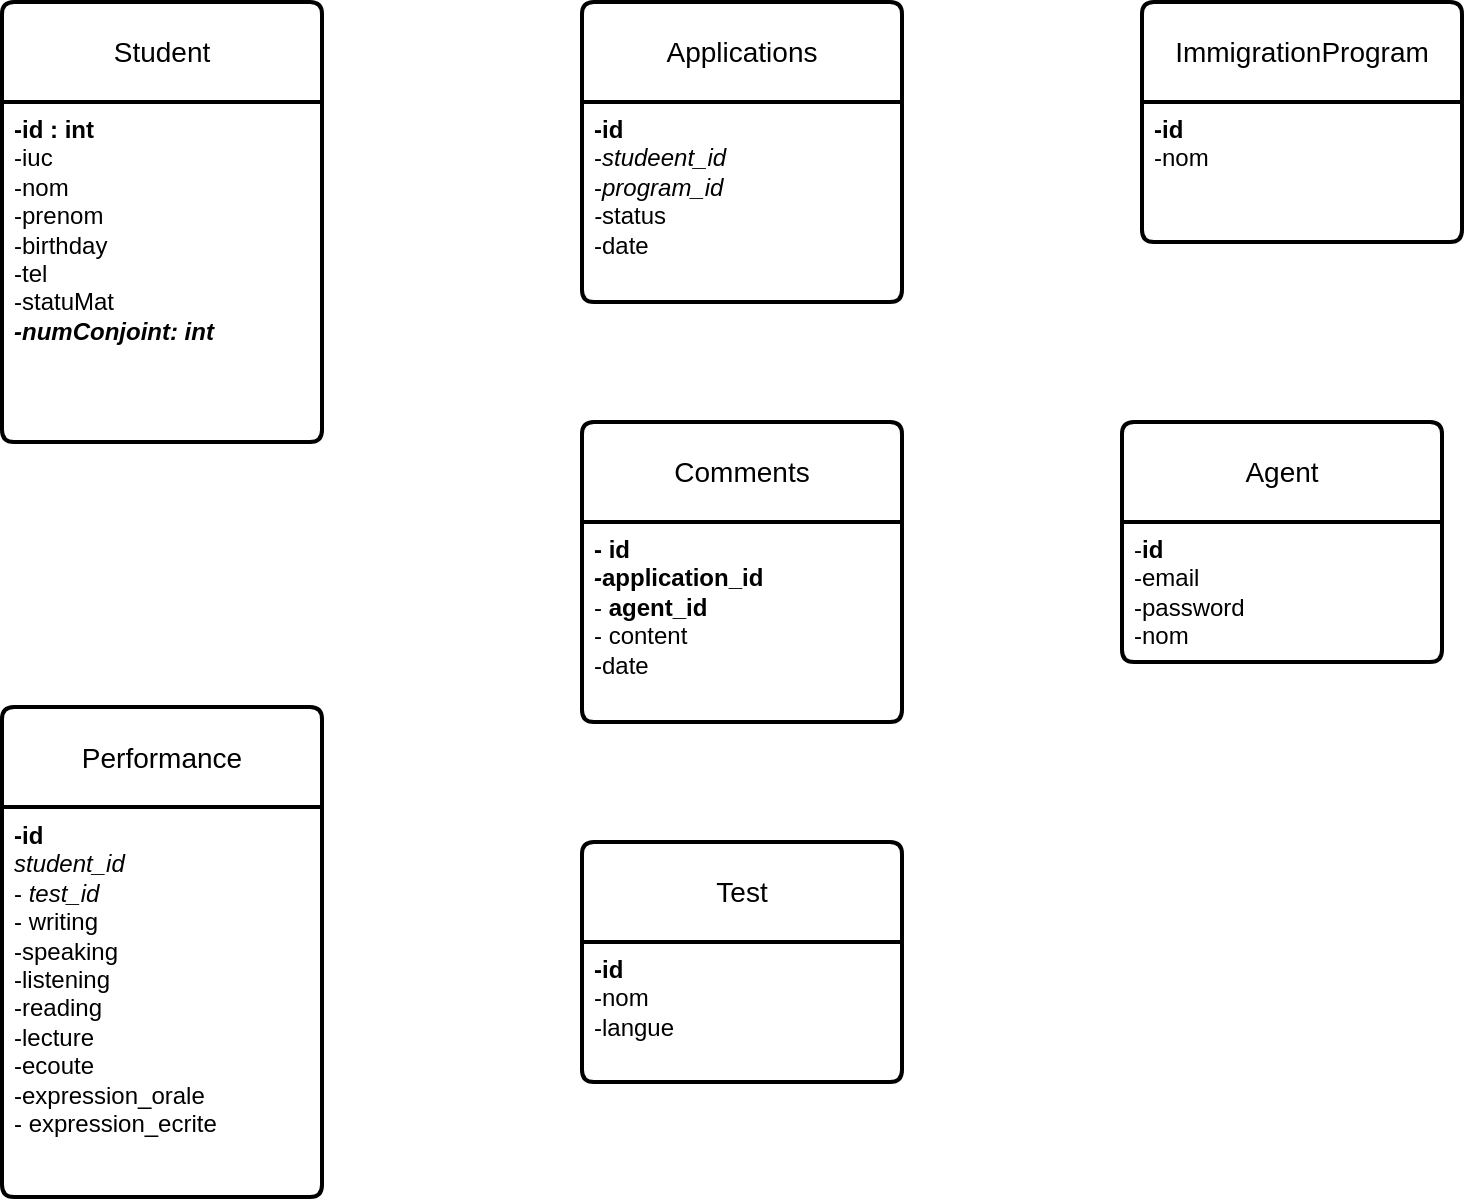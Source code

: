 <mxfile version="24.1.0" type="device" pages="2">
  <diagram name="Page-1" id="ZYS_nYWXoygE1eGPLvvt">
    <mxGraphModel dx="1038" dy="704" grid="1" gridSize="10" guides="1" tooltips="1" connect="1" arrows="1" fold="1" page="1" pageScale="1" pageWidth="827" pageHeight="1169" math="0" shadow="0">
      <root>
        <mxCell id="0" />
        <mxCell id="1" parent="0" />
        <mxCell id="onTtspB6alNkUNN34Urd-1" value="Comments" style="swimlane;childLayout=stackLayout;horizontal=1;startSize=50;horizontalStack=0;rounded=1;fontSize=14;fontStyle=0;strokeWidth=2;resizeParent=0;resizeLast=1;shadow=0;dashed=0;align=center;arcSize=4;whiteSpace=wrap;html=1;" parent="1" vertex="1">
          <mxGeometry x="330" y="290" width="160" height="150" as="geometry" />
        </mxCell>
        <mxCell id="onTtspB6alNkUNN34Urd-2" value="&lt;b&gt;- id&lt;br&gt;&lt;i&gt;-&lt;/i&gt;application_id&lt;br&gt;&lt;/b&gt;- &lt;b style=&quot;&quot;&gt;agent_id&lt;/b&gt;&lt;br&gt;- content&lt;br&gt;-date&lt;div&gt;&lt;br&gt;&lt;/div&gt;" style="align=left;strokeColor=none;fillColor=none;spacingLeft=4;fontSize=12;verticalAlign=top;resizable=0;rotatable=0;part=1;html=1;" parent="onTtspB6alNkUNN34Urd-1" vertex="1">
          <mxGeometry y="50" width="160" height="100" as="geometry" />
        </mxCell>
        <mxCell id="onTtspB6alNkUNN34Urd-3" value="Student" style="swimlane;childLayout=stackLayout;horizontal=1;startSize=50;horizontalStack=0;rounded=1;fontSize=14;fontStyle=0;strokeWidth=2;resizeParent=0;resizeLast=1;shadow=0;dashed=0;align=center;arcSize=4;whiteSpace=wrap;html=1;" parent="1" vertex="1">
          <mxGeometry x="40" y="80" width="160" height="220" as="geometry" />
        </mxCell>
        <mxCell id="onTtspB6alNkUNN34Urd-4" value="&lt;b&gt;-id : int&lt;br&gt;&lt;/b&gt;-iuc&lt;br&gt;-nom&lt;br&gt;-prenom&lt;br&gt;-birthday&lt;br&gt;-tel&lt;br&gt;-statuMat&lt;br&gt;&lt;b&gt;&lt;i&gt;-numConjoint: int&lt;br&gt;&lt;/i&gt;&lt;/b&gt;&lt;div&gt;&lt;br&gt;&lt;/div&gt;" style="align=left;strokeColor=none;fillColor=none;spacingLeft=4;fontSize=12;verticalAlign=top;resizable=0;rotatable=0;part=1;html=1;" parent="onTtspB6alNkUNN34Urd-3" vertex="1">
          <mxGeometry y="50" width="160" height="170" as="geometry" />
        </mxCell>
        <mxCell id="1hzJu3GwPQB5NrW4kbHI-1" value="Test" style="swimlane;childLayout=stackLayout;horizontal=1;startSize=50;horizontalStack=0;rounded=1;fontSize=14;fontStyle=0;strokeWidth=2;resizeParent=0;resizeLast=1;shadow=0;dashed=0;align=center;arcSize=4;whiteSpace=wrap;html=1;" parent="1" vertex="1">
          <mxGeometry x="330" y="500" width="160" height="120" as="geometry" />
        </mxCell>
        <mxCell id="1hzJu3GwPQB5NrW4kbHI-2" value="&lt;b&gt;-id&lt;br&gt;&lt;/b&gt;-nom&lt;br&gt;-langue" style="align=left;strokeColor=none;fillColor=none;spacingLeft=4;fontSize=12;verticalAlign=top;resizable=0;rotatable=0;part=1;html=1;" parent="1hzJu3GwPQB5NrW4kbHI-1" vertex="1">
          <mxGeometry y="50" width="160" height="70" as="geometry" />
        </mxCell>
        <mxCell id="1hzJu3GwPQB5NrW4kbHI-3" value="Agent" style="swimlane;childLayout=stackLayout;horizontal=1;startSize=50;horizontalStack=0;rounded=1;fontSize=14;fontStyle=0;strokeWidth=2;resizeParent=0;resizeLast=1;shadow=0;dashed=0;align=center;arcSize=4;whiteSpace=wrap;html=1;" parent="1" vertex="1">
          <mxGeometry x="600" y="290" width="160" height="120" as="geometry" />
        </mxCell>
        <mxCell id="1hzJu3GwPQB5NrW4kbHI-4" value="-&lt;b&gt;id&lt;/b&gt;&lt;br&gt;-email&lt;br&gt;-password&lt;br&gt;-nom" style="align=left;strokeColor=none;fillColor=none;spacingLeft=4;fontSize=12;verticalAlign=top;resizable=0;rotatable=0;part=1;html=1;" parent="1hzJu3GwPQB5NrW4kbHI-3" vertex="1">
          <mxGeometry y="50" width="160" height="70" as="geometry" />
        </mxCell>
        <mxCell id="1hzJu3GwPQB5NrW4kbHI-5" value="Applications" style="swimlane;childLayout=stackLayout;horizontal=1;startSize=50;horizontalStack=0;rounded=1;fontSize=14;fontStyle=0;strokeWidth=2;resizeParent=0;resizeLast=1;shadow=0;dashed=0;align=center;arcSize=4;whiteSpace=wrap;html=1;" parent="1" vertex="1">
          <mxGeometry x="330" y="80" width="160" height="150" as="geometry" />
        </mxCell>
        <mxCell id="1hzJu3GwPQB5NrW4kbHI-6" value="&lt;b&gt;-id&lt;br&gt;&lt;/b&gt;-&lt;i&gt;studeent_id&lt;/i&gt;&lt;br&gt;-&lt;i&gt;program_id&lt;br&gt;-&lt;/i&gt;status&lt;br&gt;-date" style="align=left;strokeColor=none;fillColor=none;spacingLeft=4;fontSize=12;verticalAlign=top;resizable=0;rotatable=0;part=1;html=1;" parent="1hzJu3GwPQB5NrW4kbHI-5" vertex="1">
          <mxGeometry y="50" width="160" height="100" as="geometry" />
        </mxCell>
        <mxCell id="1hzJu3GwPQB5NrW4kbHI-7" value="ImmigrationProgram" style="swimlane;childLayout=stackLayout;horizontal=1;startSize=50;horizontalStack=0;rounded=1;fontSize=14;fontStyle=0;strokeWidth=2;resizeParent=0;resizeLast=1;shadow=0;dashed=0;align=center;arcSize=4;whiteSpace=wrap;html=1;" parent="1" vertex="1">
          <mxGeometry x="610" y="80" width="160" height="120" as="geometry" />
        </mxCell>
        <mxCell id="1hzJu3GwPQB5NrW4kbHI-8" value="&lt;b&gt;-id&lt;br&gt;&lt;/b&gt;-nom" style="align=left;strokeColor=none;fillColor=none;spacingLeft=4;fontSize=12;verticalAlign=top;resizable=0;rotatable=0;part=1;html=1;" parent="1hzJu3GwPQB5NrW4kbHI-7" vertex="1">
          <mxGeometry y="50" width="160" height="70" as="geometry" />
        </mxCell>
        <mxCell id="1hzJu3GwPQB5NrW4kbHI-9" value="Performance" style="swimlane;childLayout=stackLayout;horizontal=1;startSize=50;horizontalStack=0;rounded=1;fontSize=14;fontStyle=0;strokeWidth=2;resizeParent=0;resizeLast=1;shadow=0;dashed=0;align=center;arcSize=4;whiteSpace=wrap;html=1;" parent="1" vertex="1">
          <mxGeometry x="40" y="432.5" width="160" height="245" as="geometry" />
        </mxCell>
        <mxCell id="1hzJu3GwPQB5NrW4kbHI-10" value="&lt;b&gt;-id&lt;br&gt;&lt;/b&gt;&lt;i&gt;student_id&lt;/i&gt;&lt;br&gt;- &lt;i&gt;test_id&lt;/i&gt;&lt;br&gt;- writing&lt;br&gt;-speaking&lt;br&gt;-listening&lt;br&gt;-reading&lt;br&gt;-lecture&lt;br&gt;-ecoute&lt;br&gt;-expression_orale&lt;br&gt;- expression_ecrite&lt;br&gt;&lt;br&gt;&lt;div&gt;&lt;br&gt;&lt;/div&gt;" style="align=left;strokeColor=none;fillColor=none;spacingLeft=4;fontSize=12;verticalAlign=top;resizable=0;rotatable=0;part=1;html=1;" parent="1hzJu3GwPQB5NrW4kbHI-9" vertex="1">
          <mxGeometry y="50" width="160" height="195" as="geometry" />
        </mxCell>
      </root>
    </mxGraphModel>
  </diagram>
  <diagram id="2lZlCgDphC3g3gNqm0PT" name="Page-2">
    <mxGraphModel dx="1038" dy="704" grid="1" gridSize="10" guides="1" tooltips="1" connect="1" arrows="1" fold="1" page="1" pageScale="1" pageWidth="827" pageHeight="1169" math="0" shadow="0">
      <root>
        <mxCell id="0" />
        <mxCell id="1" parent="0" />
        <mxCell id="QUxkYHC4CePe75ChJZiU-12" value="effectue" style="rounded=0;orthogonalLoop=1;jettySize=auto;html=1;entryX=0;entryY=0.5;entryDx=0;entryDy=0;" edge="1" parent="1" source="QUxkYHC4CePe75ChJZiU-2" target="QUxkYHC4CePe75ChJZiU-21">
          <mxGeometry relative="1" as="geometry">
            <mxPoint x="250" y="120" as="targetPoint" />
          </mxGeometry>
        </mxCell>
        <mxCell id="QUxkYHC4CePe75ChJZiU-2" value="Client" style="swimlane;fontStyle=0;childLayout=stackLayout;horizontal=1;startSize=26;fillColor=none;horizontalStack=0;resizeParent=1;resizeParentMax=0;resizeLast=0;collapsible=1;marginBottom=0;whiteSpace=wrap;html=1;" vertex="1" parent="1">
          <mxGeometry x="20" y="107" width="140" height="104" as="geometry" />
        </mxCell>
        <mxCell id="QUxkYHC4CePe75ChJZiU-3" value="+ id: entier" style="text;strokeColor=none;fillColor=none;align=left;verticalAlign=top;spacingLeft=4;spacingRight=4;overflow=hidden;rotatable=0;points=[[0,0.5],[1,0.5]];portConstraint=eastwest;whiteSpace=wrap;html=1;" vertex="1" parent="QUxkYHC4CePe75ChJZiU-2">
          <mxGeometry y="26" width="140" height="26" as="geometry" />
        </mxCell>
        <mxCell id="QUxkYHC4CePe75ChJZiU-4" value="+ nom: chaine" style="text;strokeColor=none;fillColor=none;align=left;verticalAlign=top;spacingLeft=4;spacingRight=4;overflow=hidden;rotatable=0;points=[[0,0.5],[1,0.5]];portConstraint=eastwest;whiteSpace=wrap;html=1;" vertex="1" parent="QUxkYHC4CePe75ChJZiU-2">
          <mxGeometry y="52" width="140" height="26" as="geometry" />
        </mxCell>
        <mxCell id="QUxkYHC4CePe75ChJZiU-36" value="+ adresse: chaine" style="text;strokeColor=none;fillColor=none;align=left;verticalAlign=top;spacingLeft=4;spacingRight=4;overflow=hidden;rotatable=0;points=[[0,0.5],[1,0.5]];portConstraint=eastwest;whiteSpace=wrap;html=1;" vertex="1" parent="QUxkYHC4CePe75ChJZiU-2">
          <mxGeometry y="78" width="140" height="26" as="geometry" />
        </mxCell>
        <mxCell id="QUxkYHC4CePe75ChJZiU-6" value="Livre" style="swimlane;fontStyle=0;childLayout=stackLayout;horizontal=1;startSize=26;fillColor=none;horizontalStack=0;resizeParent=1;resizeParentMax=0;resizeLast=0;collapsible=1;marginBottom=0;whiteSpace=wrap;html=1;" vertex="1" parent="1">
          <mxGeometry x="640" y="78" width="140" height="156" as="geometry" />
        </mxCell>
        <mxCell id="QUxkYHC4CePe75ChJZiU-7" value="id: entier" style="text;strokeColor=none;fillColor=none;align=left;verticalAlign=top;spacingLeft=4;spacingRight=4;overflow=hidden;rotatable=0;points=[[0,0.5],[1,0.5]];portConstraint=eastwest;whiteSpace=wrap;html=1;" vertex="1" parent="QUxkYHC4CePe75ChJZiU-6">
          <mxGeometry y="26" width="140" height="26" as="geometry" />
        </mxCell>
        <mxCell id="QUxkYHC4CePe75ChJZiU-8" value="isbn : chaine" style="text;strokeColor=none;fillColor=none;align=left;verticalAlign=top;spacingLeft=4;spacingRight=4;overflow=hidden;rotatable=0;points=[[0,0.5],[1,0.5]];portConstraint=eastwest;whiteSpace=wrap;html=1;" vertex="1" parent="QUxkYHC4CePe75ChJZiU-6">
          <mxGeometry y="52" width="140" height="26" as="geometry" />
        </mxCell>
        <mxCell id="QUxkYHC4CePe75ChJZiU-9" value="titre : chaine" style="text;strokeColor=none;fillColor=none;align=left;verticalAlign=top;spacingLeft=4;spacingRight=4;overflow=hidden;rotatable=0;points=[[0,0.5],[1,0.5]];portConstraint=eastwest;whiteSpace=wrap;html=1;" vertex="1" parent="QUxkYHC4CePe75ChJZiU-6">
          <mxGeometry y="78" width="140" height="26" as="geometry" />
        </mxCell>
        <mxCell id="QUxkYHC4CePe75ChJZiU-39" value="dateAchat : date" style="text;strokeColor=none;fillColor=none;align=left;verticalAlign=top;spacingLeft=4;spacingRight=4;overflow=hidden;rotatable=0;points=[[0,0.5],[1,0.5]];portConstraint=eastwest;whiteSpace=wrap;html=1;" vertex="1" parent="QUxkYHC4CePe75ChJZiU-6">
          <mxGeometry y="104" width="140" height="26" as="geometry" />
        </mxCell>
        <mxCell id="QUxkYHC4CePe75ChJZiU-35" value="dateEdition : date" style="text;strokeColor=none;fillColor=none;align=left;verticalAlign=top;spacingLeft=4;spacingRight=4;overflow=hidden;rotatable=0;points=[[0,0.5],[1,0.5]];portConstraint=eastwest;whiteSpace=wrap;html=1;" vertex="1" parent="QUxkYHC4CePe75ChJZiU-6">
          <mxGeometry y="130" width="140" height="26" as="geometry" />
        </mxCell>
        <mxCell id="QUxkYHC4CePe75ChJZiU-13" style="rounded=0;orthogonalLoop=1;jettySize=auto;html=1;entryX=-0.023;entryY=0.094;entryDx=0;entryDy=0;entryPerimeter=0;exitX=1.04;exitY=0.135;exitDx=0;exitDy=0;exitPerimeter=0;" edge="1" parent="1" source="QUxkYHC4CePe75ChJZiU-20" target="QUxkYHC4CePe75ChJZiU-6">
          <mxGeometry relative="1" as="geometry">
            <mxPoint x="510" y="120" as="sourcePoint" />
          </mxGeometry>
        </mxCell>
        <mxCell id="QUxkYHC4CePe75ChJZiU-18" value="0..n" style="text;align=center;fontStyle=1;verticalAlign=middle;spacingLeft=3;spacingRight=3;strokeColor=none;rotatable=0;points=[[0,0.5],[1,0.5]];portConstraint=eastwest;html=1;" vertex="1" parent="1">
          <mxGeometry x="560" y="110" width="80" height="26" as="geometry" />
        </mxCell>
        <mxCell id="QUxkYHC4CePe75ChJZiU-19" value="0..10" style="text;align=center;fontStyle=1;verticalAlign=middle;spacingLeft=3;spacingRight=3;strokeColor=none;rotatable=0;points=[[0,0.5],[1,0.5]];portConstraint=eastwest;html=1;" vertex="1" parent="1">
          <mxGeometry x="150" y="150" width="80" height="26" as="geometry" />
        </mxCell>
        <mxCell id="QUxkYHC4CePe75ChJZiU-20" value="Emprunt" style="swimlane;fontStyle=0;childLayout=stackLayout;horizontal=1;startSize=26;fillColor=none;horizontalStack=0;resizeParent=1;resizeParentMax=0;resizeLast=0;collapsible=1;marginBottom=0;whiteSpace=wrap;html=1;" vertex="1" parent="1">
          <mxGeometry x="330" y="107" width="140" height="156" as="geometry" />
        </mxCell>
        <mxCell id="QUxkYHC4CePe75ChJZiU-21" value="date : date" style="text;strokeColor=none;fillColor=none;align=left;verticalAlign=top;spacingLeft=4;spacingRight=4;overflow=hidden;rotatable=0;points=[[0,0.5],[1,0.5]];portConstraint=eastwest;whiteSpace=wrap;html=1;" vertex="1" parent="QUxkYHC4CePe75ChJZiU-20">
          <mxGeometry y="26" width="140" height="26" as="geometry" />
        </mxCell>
        <mxCell id="QUxkYHC4CePe75ChJZiU-38" value="duree : entier [1 ... 15]" style="text;strokeColor=none;fillColor=none;align=left;verticalAlign=top;spacingLeft=4;spacingRight=4;overflow=hidden;rotatable=0;points=[[0,0.5],[1,0.5]];portConstraint=eastwest;whiteSpace=wrap;html=1;" vertex="1" parent="QUxkYHC4CePe75ChJZiU-20">
          <mxGeometry y="52" width="140" height="26" as="geometry" />
        </mxCell>
        <mxCell id="QUxkYHC4CePe75ChJZiU-22" value="idLivre : entier" style="text;strokeColor=none;fillColor=none;align=left;verticalAlign=top;spacingLeft=4;spacingRight=4;overflow=hidden;rotatable=0;points=[[0,0.5],[1,0.5]];portConstraint=eastwest;whiteSpace=wrap;html=1;" vertex="1" parent="QUxkYHC4CePe75ChJZiU-20">
          <mxGeometry y="78" width="140" height="26" as="geometry" />
        </mxCell>
        <mxCell id="QUxkYHC4CePe75ChJZiU-23" value="idClient: entier" style="text;strokeColor=none;fillColor=none;align=left;verticalAlign=top;spacingLeft=4;spacingRight=4;overflow=hidden;rotatable=0;points=[[0,0.5],[1,0.5]];portConstraint=eastwest;whiteSpace=wrap;html=1;" vertex="1" parent="QUxkYHC4CePe75ChJZiU-20">
          <mxGeometry y="104" width="140" height="26" as="geometry" />
        </mxCell>
        <mxCell id="QUxkYHC4CePe75ChJZiU-37" value="statu : chaine" style="text;strokeColor=none;fillColor=none;align=left;verticalAlign=top;spacingLeft=4;spacingRight=4;overflow=hidden;rotatable=0;points=[[0,0.5],[1,0.5]];portConstraint=eastwest;whiteSpace=wrap;html=1;" vertex="1" parent="QUxkYHC4CePe75ChJZiU-20">
          <mxGeometry y="130" width="140" height="26" as="geometry" />
        </mxCell>
        <mxCell id="QUxkYHC4CePe75ChJZiU-25" value="1..1" style="text;align=center;fontStyle=1;verticalAlign=middle;spacingLeft=3;spacingRight=3;strokeColor=none;rotatable=0;points=[[0,0.5],[1,0.5]];portConstraint=eastwest;html=1;" vertex="1" parent="1">
          <mxGeometry x="250" y="107" width="80" height="26" as="geometry" />
        </mxCell>
        <mxCell id="QUxkYHC4CePe75ChJZiU-27" value="1..1" style="text;align=center;fontStyle=1;verticalAlign=middle;spacingLeft=3;spacingRight=3;strokeColor=none;rotatable=0;points=[[0,0.5],[1,0.5]];portConstraint=eastwest;html=1;" vertex="1" parent="1">
          <mxGeometry x="710" y="240" width="80" height="26" as="geometry" />
        </mxCell>
        <mxCell id="QUxkYHC4CePe75ChJZiU-28" value="Editeur" style="swimlane;fontStyle=0;childLayout=stackLayout;horizontal=1;startSize=26;fillColor=none;horizontalStack=0;resizeParent=1;resizeParentMax=0;resizeLast=0;collapsible=1;marginBottom=0;whiteSpace=wrap;html=1;" vertex="1" parent="1">
          <mxGeometry x="640" y="420" width="140" height="78" as="geometry" />
        </mxCell>
        <mxCell id="QUxkYHC4CePe75ChJZiU-29" value="nom : chaine" style="text;strokeColor=none;fillColor=none;align=left;verticalAlign=top;spacingLeft=4;spacingRight=4;overflow=hidden;rotatable=0;points=[[0,0.5],[1,0.5]];portConstraint=eastwest;whiteSpace=wrap;html=1;" vertex="1" parent="QUxkYHC4CePe75ChJZiU-28">
          <mxGeometry y="26" width="140" height="26" as="geometry" />
        </mxCell>
        <mxCell id="QUxkYHC4CePe75ChJZiU-31" value="+ field: type" style="text;strokeColor=none;fillColor=none;align=left;verticalAlign=top;spacingLeft=4;spacingRight=4;overflow=hidden;rotatable=0;points=[[0,0.5],[1,0.5]];portConstraint=eastwest;whiteSpace=wrap;html=1;" vertex="1" parent="QUxkYHC4CePe75ChJZiU-28">
          <mxGeometry y="52" width="140" height="26" as="geometry" />
        </mxCell>
        <mxCell id="QUxkYHC4CePe75ChJZiU-32" value="Edite" style="rounded=0;orthogonalLoop=1;jettySize=auto;html=1;entryX=-0.055;entryY=-0.208;entryDx=0;entryDy=0;entryPerimeter=0;" edge="1" parent="1" source="QUxkYHC4CePe75ChJZiU-28" target="QUxkYHC4CePe75ChJZiU-27">
          <mxGeometry relative="1" as="geometry">
            <mxPoint x="710" y="260" as="targetPoint" />
          </mxGeometry>
        </mxCell>
        <mxCell id="QUxkYHC4CePe75ChJZiU-33" value="1..1" style="text;align=center;fontStyle=1;verticalAlign=middle;spacingLeft=3;spacingRight=3;strokeColor=none;rotatable=0;points=[[0,0.5],[1,0.5]];portConstraint=eastwest;html=1;" vertex="1" parent="1">
          <mxGeometry x="480" y="143" width="80" height="26" as="geometry" />
        </mxCell>
        <mxCell id="QUxkYHC4CePe75ChJZiU-34" value="0..n" style="text;align=center;fontStyle=1;verticalAlign=middle;spacingLeft=3;spacingRight=3;strokeColor=none;rotatable=0;points=[[0,0.5],[1,0.5]];portConstraint=eastwest;html=1;" vertex="1" parent="1">
          <mxGeometry x="630" y="390" width="80" height="26" as="geometry" />
        </mxCell>
      </root>
    </mxGraphModel>
  </diagram>
</mxfile>
